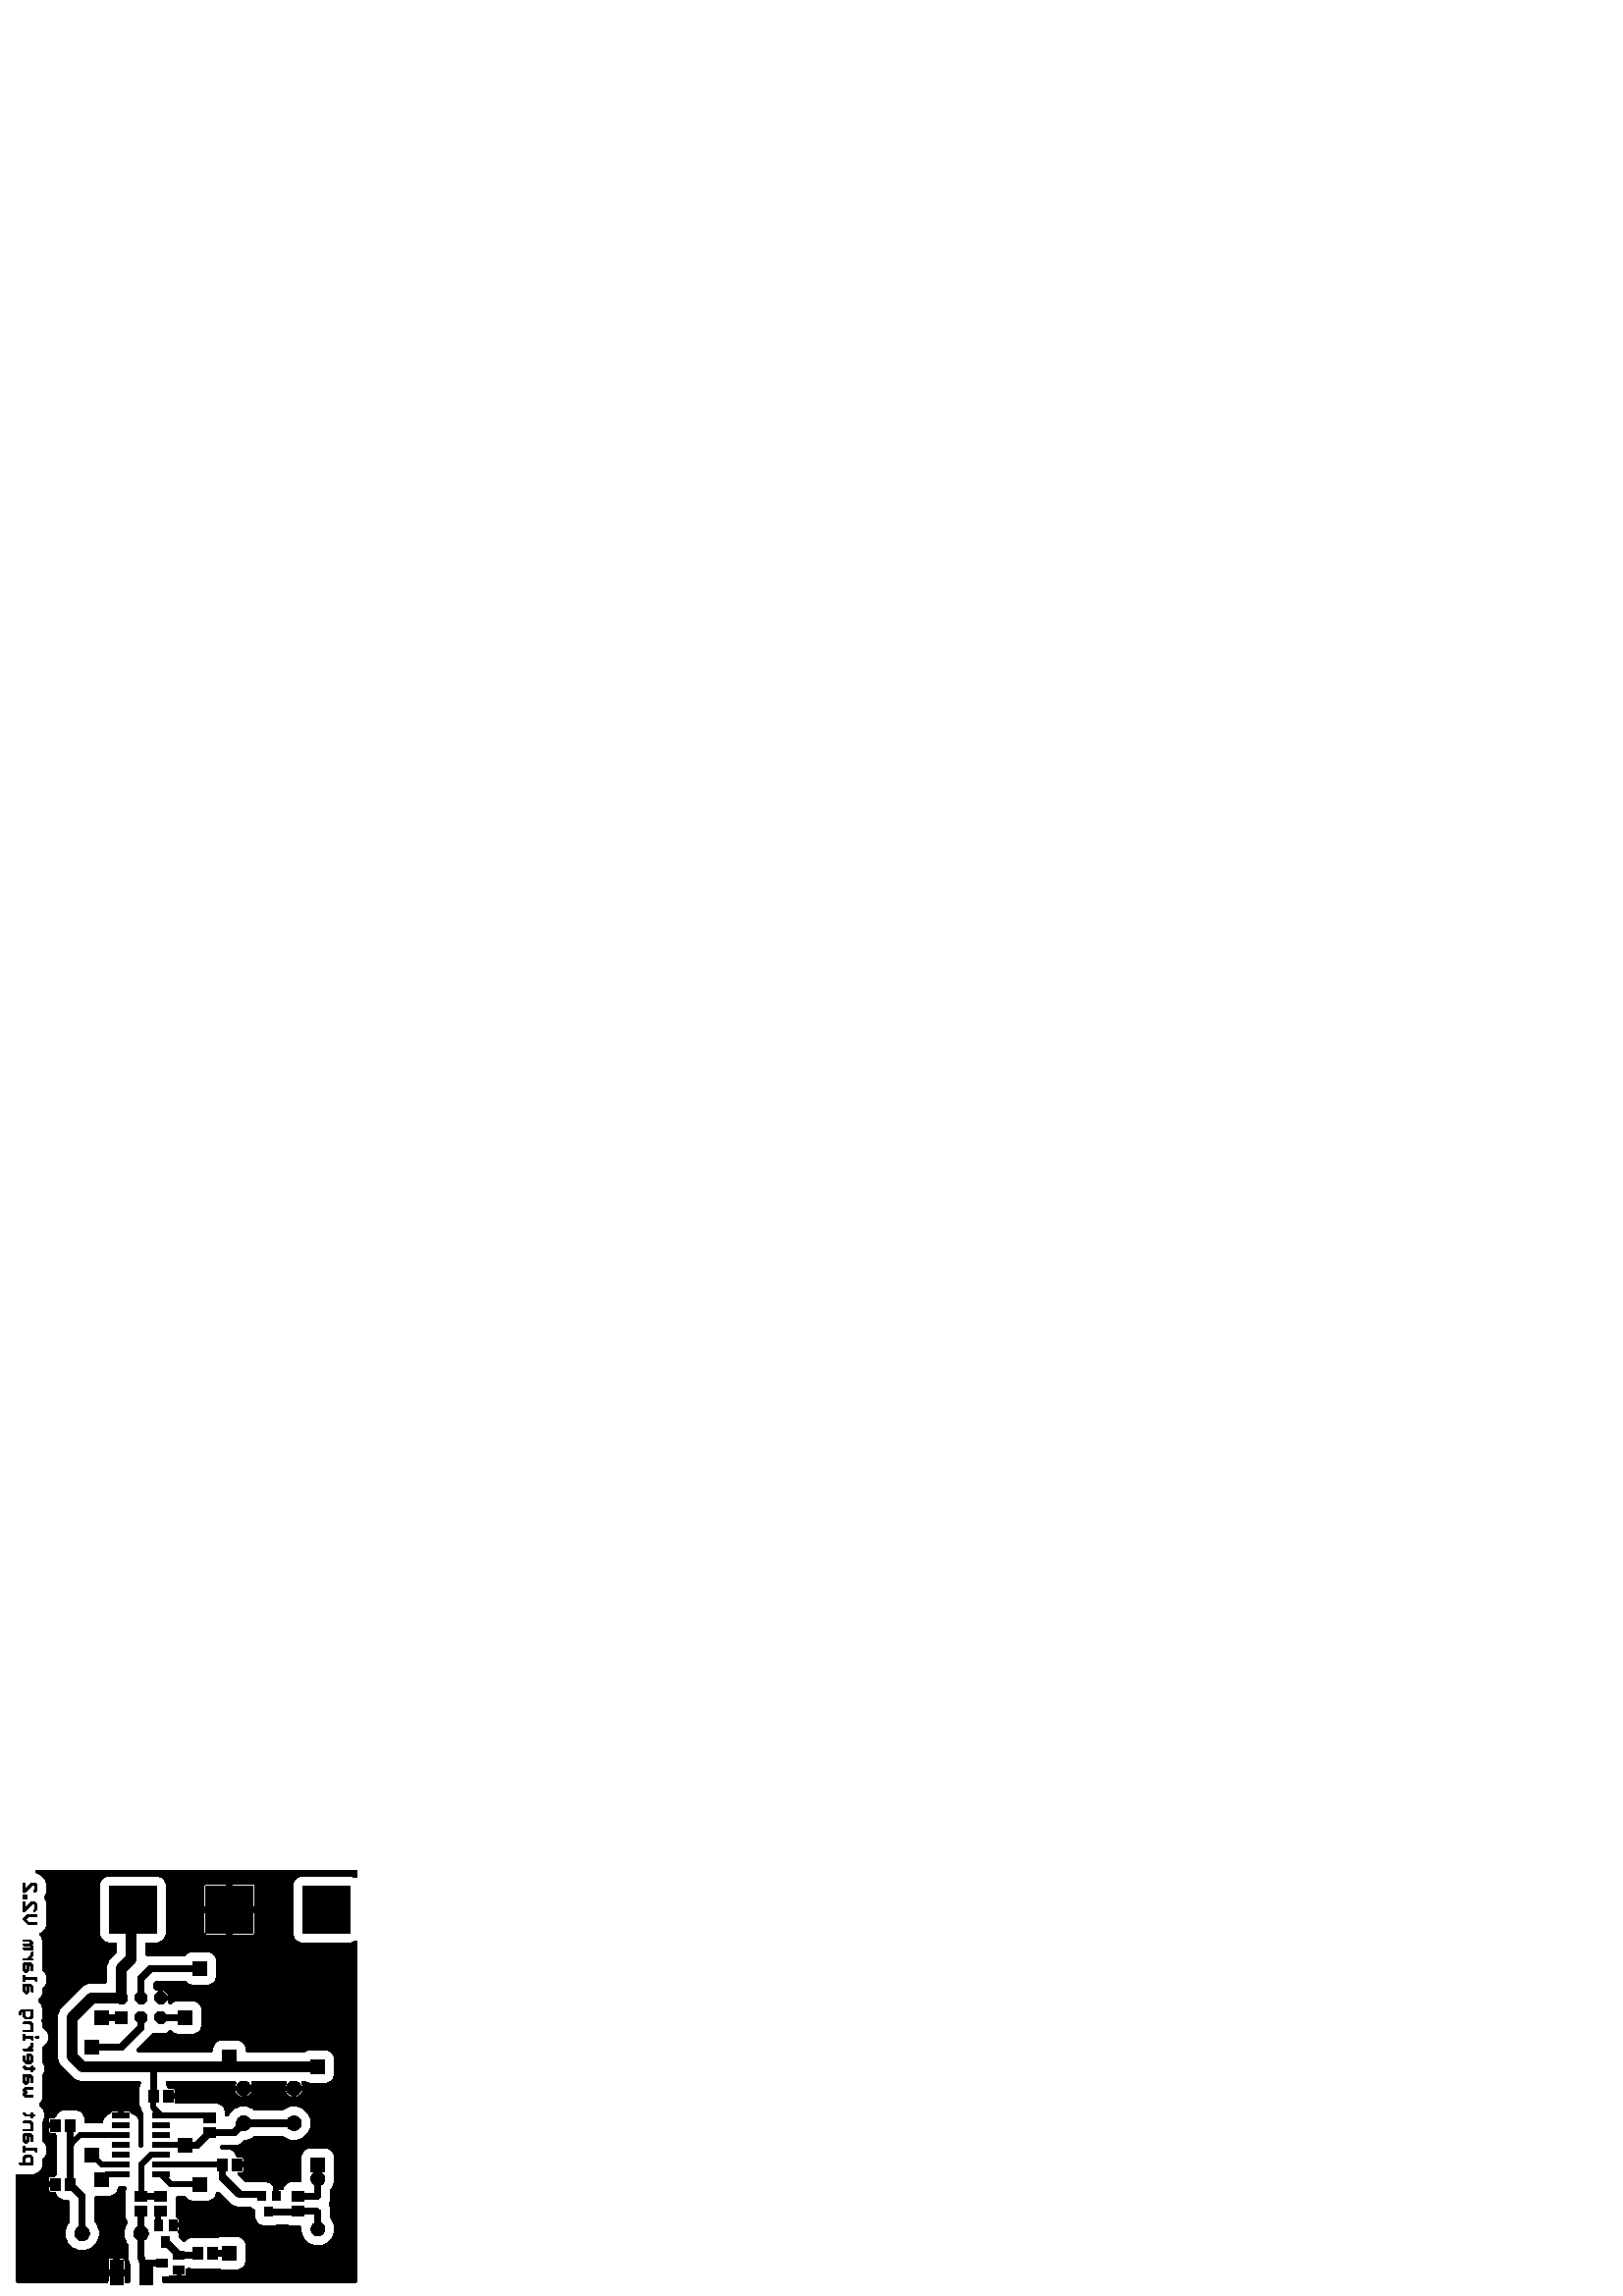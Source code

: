 %!PS-Adobe-3.0 EPSF-3.0
%%Pages: 1
%%BoundingBox: 0 0 136 173
%%EndComments

% Coordinate transfer:

/EU { 254 div 0.072 mul } def
/inch { 72 mul } def

% Linestyle:

1 setlinecap
1 setlinejoin

% Drawing functions:

/l {  % draw a line
   /lw exch def
   /y2 exch def
   /x2 exch def
   /y1 exch def
   /x1 exch def
   newpath
   x1 EU y1 EU moveto
   x2 EU y2 EU lineto
   lw EU setlinewidth
   stroke
   } def

/h {  % draw a hole
   /d  exch def
   /y  exch def
   /x  exch def
   d 0 gt {
     newpath
     x EU y EU d 2 div EU 0 360 arc
     currentgray dup
     1 exch sub setgray
     fill
     setgray
     } if
   } def

/b {  % draw a bar
   /an exch def
   /y2 exch def
   /x2 exch def
   /y1 exch def
   /x1 exch def
   /w2 x2 x1 sub 2 div EU def
   /h2 y2 y1 sub 2 div EU def
   gsave
   x1 x2 add 2 div EU y1 y2 add 2 div EU translate
   an rotate
   newpath
   w2     h2     moveto
   w2 neg h2     lineto
   w2 neg h2 neg lineto
   w2     h2 neg lineto
   closepath
   fill
   grestore
   } def

/c {  % draw a circle
   /lw exch def
   /rd exch def
   /y  exch def
   /x  exch def
   newpath
   lw EU setlinewidth
   x EU y EU rd EU 0 360 arc
   stroke
   } def

/a {  % draw an arc
   /lc exch def
   /ae exch def
   /as exch def
   /lw exch def
   /rd exch def
   /y  exch def
   /x  exch def
   lw rd 2 mul gt {
     /rd rd lw 2 div add 2 div def
     /lw rd 2 mul def
     } if
   currentlinecap currentlinejoin
   lc setlinecap 0 setlinejoin
   newpath
   lw EU setlinewidth
   x EU y EU rd EU as ae arc
   stroke
   setlinejoin setlinecap
   } def

/p {  % draw a pie
   /d exch def
   /y exch def
   /x exch def
   newpath
   x EU y EU d 2 div EU 0 360 arc
   fill
   } def

/edge { 0.207 mul } def

/o {  % draw an octagon
   /an exch def
   /dy exch def
   /dx exch def
   /y  exch def
   /x  exch def
   gsave
   x EU y EU translate
   an dx dy lt { 90 add /dx dy /dy dx def def } if rotate
   newpath
      0 dx 2 div sub EU                    0 dy edge  add EU moveto
      0 dx dy sub 2 div sub dy edge sub EU 0 dy 2 div add EU lineto
      0 dx dy sub 2 div add dy edge add EU 0 dy 2 div add EU lineto
      0 dx 2 div add EU                    0 dy edge  add EU lineto
      0 dx 2 div add EU                    0 dy edge  sub EU lineto
      0 dx dy sub 2 div add dy edge add EU 0 dy 2 div sub EU lineto
      0 dx dy sub 2 div sub dy edge sub EU 0 dy 2 div sub EU lineto
      0 dx 2 div sub EU                    0 dy edge  sub EU lineto
   closepath
   fill
   grestore
   } def

26098 171051 41605 171051 2286 l
41605 171051 41605 178804 2286 l
41605 178804 39020 181389 2286 l
39020 181389 33851 181389 2286 l
33851 181389 31267 178804 2286 l
31267 178804 31267 171051 2286 l
46774 187422 46774 190006 2286 l
46774 190006 31267 190006 2286 l
31267 187422 31267 192591 2286 l
41605 200920 41605 206089 2286 l
41605 206089 39020 208674 2286 l
39020 208674 31267 208674 2286 l
31267 208674 31267 200920 2286 l
31267 200920 33851 198336 2286 l
33851 198336 36436 200920 2286 l
36436 200920 36436 208674 2286 l
31267 214707 41605 214707 2286 l
41605 214707 41605 222460 2286 l
41605 222460 39020 225045 2286 l
39020 225045 31267 225045 2286 l
44189 233662 33851 233662 2286 l
33851 233662 31267 236247 2286 l
41605 231078 41605 236247 2286 l
41605 258363 33851 258363 2286 l
33851 258363 31267 260947 2286 l
31267 260947 33851 263532 2286 l
33851 263532 31267 266116 2286 l
31267 266116 33851 268701 2286 l
33851 268701 41605 268701 2286 l
41605 277318 41605 282487 2286 l
41605 282487 39020 285072 2286 l
39020 285072 31267 285072 2286 l
31267 285072 31267 277318 2286 l
31267 277318 33851 274734 2286 l
33851 274734 36436 277318 2286 l
36436 277318 36436 285072 2286 l
44189 293689 33851 293689 2286 l
33851 293689 31267 296274 2286 l
41605 291105 41605 296274 2286 l
31267 309772 31267 304603 2286 l
31267 304603 33851 302019 2286 l
33851 302019 39020 302019 2286 l
39020 302019 41605 304603 2286 l
41605 304603 41605 309772 2286 l
41605 309772 39020 312357 2286 l
39020 312357 36436 312357 2286 l
36436 312357 36436 302019 2286 l
31267 318390 41605 318390 2286 l
36436 318390 41605 323559 2286 l
41605 323559 41605 326143 2286 l
41605 332032 41605 334616 2286 l
41605 334616 31267 334616 2286 l
31267 332032 31267 337201 2286 l
49358 334616 46774 334616 2286 l
31267 342946 41605 342946 2286 l
41605 342946 41605 350699 2286 l
41605 350699 39020 353284 2286 l
39020 353284 31267 353284 2286 l
26098 364486 26098 367070 2286 l
26098 367070 28683 369655 2286 l
28683 369655 41605 369655 2286 l
41605 369655 41605 361901 2286 l
41605 361901 39020 359317 2286 l
39020 359317 33851 359317 2286 l
33851 359317 31267 361901 2286 l
31267 361901 31267 369655 2286 l
41605 394643 41605 399812 2286 l
41605 399812 39020 402397 2286 l
39020 402397 31267 402397 2286 l
31267 402397 31267 394643 2286 l
31267 394643 33851 392059 2286 l
33851 392059 36436 394643 2286 l
36436 394643 36436 402397 2286 l
46774 408430 46774 411014 2286 l
46774 411014 31267 411014 2286 l
31267 408430 31267 413599 2286 l
41605 421928 41605 427097 2286 l
41605 427097 39020 429682 2286 l
39020 429682 31267 429682 2286 l
31267 429682 31267 421928 2286 l
31267 421928 33851 419344 2286 l
33851 419344 36436 421928 2286 l
36436 421928 36436 429682 2286 l
31267 435715 41605 435715 2286 l
36436 435715 41605 440884 2286 l
41605 440884 41605 443468 2286 l
31267 449357 41605 449357 2286 l
41605 449357 41605 451941 2286 l
41605 451941 39020 454526 2286 l
39020 454526 31267 454526 2286 l
39020 454526 41605 457110 2286 l
41605 457110 39020 459695 2286 l
39020 459695 31267 459695 2286 l
46774 482099 36436 482099 2286 l
36436 482099 31267 487268 2286 l
31267 487268 36436 492437 2286 l
36436 492437 46774 492437 2286 l
31267 508808 31267 498470 2286 l
31267 498470 41605 508808 2286 l
41605 508808 44189 508808 2286 l
44189 508808 46774 506223 2286 l
46774 506223 46774 501054 2286 l
46774 501054 44189 498470 2286 l
31267 514841 33851 514841 2286 l
33851 514841 33851 517425 2286 l
33851 517425 31267 517425 2286 l
31267 517425 31267 514841 2286 l
31267 533364 31267 523026 2286 l
31267 523026 41605 533364 2286 l
41605 533364 44189 533364 2286 l
44189 533364 46774 530779 2286 l
46774 530779 46774 525610 2286 l
46774 525610 44189 523026 2286 l
205511 222359 211607 244457 270.0 b
153441 222359 159537 244457 270.0 b
205511 209659 211607 231757 270.0 b
205511 196959 211607 219057 270.0 b
153441 209659 159537 231757 270.0 b
153441 196959 159537 219057 270.0 b
205511 184259 211607 206357 270.0 b
153441 184259 159537 206357 270.0 b
205511 171559 211607 193657 270.0 b
205511 158859 211607 180957 270.0 b
153441 171559 159537 193657 270.0 b
153441 158859 159537 180957 270.0 b
205511 146159 211607 168257 270.0 b
153441 146159 159537 168257 270.0 b
149504 352788 164744 368028 0.0 b
157124 385808 15240 15240 0.0 o
182524 360408 15240 15240 0.0 o
182524 385808 15240 15240 0.0 o
207924 360408 15240 15240 0.0 o
207924 385808 15240 15240 0.0 o
173094 21958 205094 38458 270.0 b
134554 21958 166554 38458 270.0 b
411124 86608 17780 p
411124 151608 17780 p
342544 103233 352704 114663 0.0 b
352044 123553 362204 134983 0.0 b
333044 123553 343204 134983 180.0 b
299824 162408 312824 177408 180.0 b
280824 162408 293824 177408 180.0 b
379224 102108 392224 117108 90.0 b
379224 121108 392224 136108 90.0 b
407974 126458 414274 134758 270.0 b
407974 103458 414274 111758 270.0 b
266474 469758 327174 530458 0.0 b
141474 469758 202174 530458 0.0 b
391474 469758 452174 530458 0.0 b
191924 251308 204924 266308 0.0 b
210924 251308 223924 266308 0.0 b
264924 203708 277924 218708 90.0 b
264924 222708 277924 237708 90.0 b
176024 102108 189024 117108 90.0 b
176024 121108 189024 136108 90.0 b
182524 81008 18796 p
106324 81008 18796 p
83924 137008 96924 152008 180.0 b
64924 137008 77924 152008 180.0 b
64924 213208 77924 228208 0.0 b
83924 213208 96924 228208 0.0 b
380136 223502 18796 p
315112 223502 18796 p
380136 268714 18796 p
315112 268714 18796 p
204624 35908 214624 49908 270.0 b
226624 26408 236624 40408 270.0 b
226624 45408 236624 59408 270.0 b
209274 63008 219274 77008 0.0 b
218774 85008 228774 99008 0.0 b
199774 85008 209774 99008 0.0 b
249074 48108 262074 63108 0.0 b
268074 48108 281074 63108 0.0 b
201424 102108 214424 117108 90.0 b
201424 121108 214424 136108 90.0 b
208559 233408 268224 233408 6096 l
268224 233408 271424 230208 6096 l
411124 130608 411124 151608 8128 l
409124 128608 385724 128608 8128 l
411124 130608 409124 128608 6096 l
106324 296908 93624 309608 12700 l
195224 296908 106324 296908 12700 l
402234 161018 420014 178798 180.0 b
402234 288018 420014 305798 180.0 b
411124 296908 296824 296908 12700 l
296824 296908 195224 296908 12700 l
411124 151608 411124 169908 6096 l
198424 258808 198424 243543 6096 l
198424 243543 208559 233408 6096 l
198424 293708 198424 258808 8128 l
195224 296908 198424 293708 6096 l
157124 385808 157124 423908 12700 l
157124 423908 169824 436608 12700 l
169824 436608 169824 498108 12700 l
169824 498108 171824 500108 12700 l
287934 46718 305714 64498 180.0 b
287934 300718 305714 318498 180.0 b
296824 296908 296824 309608 6096 l
296824 55608 274574 55608 8128 l
93624 309608 93624 360408 12700 l
93624 360408 119024 385808 12700 l
119024 385808 157124 385808 12700 l
82195 76207 82195 85808 4064 l
82195 85808 85868 94676 4064 l
85868 94676 87529 96336 4064 l
87529 96336 87529 120821 4064 l
87529 120821 86074 122276 4064 l
86074 122276 80994 122276 4064 l
80994 122276 75580 124519 4064 l
75580 124519 71436 128663 4064 l
71436 128663 69873 132436 4064 l
69873 132436 64322 132436 4064 l
64322 132436 63160 132748 4064 l
63160 132748 62117 133349 4064 l
62117 133349 61266 134200 4064 l
61266 134200 60665 135243 4064 l
60665 135243 60353 136405 4064 l
60353 136405 60353 143288 4064 l
60353 143288 69193 143288 4064 l
69193 143288 69193 145726 4064 l
69193 145726 60353 145726 4064 l
60353 145726 60353 152610 4064 l
60353 152610 60665 153772 4064 l
60665 153772 61266 154815 4064 l
61266 154815 62117 155666 4064 l
62117 155666 63160 156267 4064 l
63160 156267 64322 156579 4064 l
64322 156579 69873 156579 4064 l
69873 156579 71436 160352 4064 l
71436 160352 71629 160544 4064 l
71629 160544 71629 194768 4064 l
71629 194768 71629 202247 4064 l
71629 202247 71629 204670 4064 l
71629 204670 71436 204863 4064 l
71436 204863 69873 208636 4064 l
69873 208636 64322 208636 4064 l
64322 208636 63160 208948 4064 l
63160 208948 62117 209549 4064 l
62117 209549 61266 210400 4064 l
61266 210400 60665 211443 4064 l
60665 211443 60353 212605 4064 l
60353 212605 60353 219488 4064 l
60353 219488 69193 219488 4064 l
69193 219488 69193 221926 4064 l
69193 221926 60353 221926 4064 l
60353 221926 60353 228810 4064 l
60353 228810 60665 229972 4064 l
60665 229972 61266 231015 4064 l
61266 231015 62117 231866 4064 l
62117 231866 63160 232467 4064 l
63160 232467 64322 232779 4064 l
64322 232779 69873 232779 4064 l
69873 232779 71436 236552 4064 l
71436 236552 75580 240696 4064 l
75580 240696 80994 242939 4064 l
80994 242939 99855 242939 4064 l
99855 242939 105269 240696 4064 l
105269 240696 109413 236552 4064 l
109413 236552 111656 231138 4064 l
111656 231138 111656 225787 4064 l
111656 225787 130709 225787 4064 l
130709 225787 130709 226686 4064 l
130709 226686 132952 232100 4064 l
132952 232100 137096 236244 4064 l
137096 236244 141096 237901 4064 l
141096 237901 141181 238220 4064 l
141181 238220 141782 239263 4064 l
141782 239263 142633 240114 4064 l
142633 240114 143676 240715 4064 l
143676 240715 144838 241027 4064 l
144838 241027 156485 241027 4064 l
156485 241027 156485 238487 4064 l
156485 238487 156495 238487 4064 l
156495 238487 156495 241027 4064 l
156495 241027 168141 241027 4064 l
168141 241027 169303 240715 4064 l
169303 240715 170346 240114 4064 l
170346 240114 171197 239263 4064 l
171197 239263 171798 238220 4064 l
171798 238220 171883 237901 4064 l
171883 237901 175883 236244 4064 l
175883 236244 180027 232100 4064 l
180027 232100 182270 226686 4064 l
182270 226686 182270 214729 4064 l
182270 214729 182116 214358 4064 l
182116 214358 182270 213986 4064 l
182270 213986 182270 202029 4064 l
182270 202029 182116 201658 4064 l
182116 201658 182270 201286 4064 l
182270 201286 182270 194796 4064 l
182270 194796 182779 195305 4064 l
182779 195305 182779 201286 4064 l
182779 201286 182933 201658 4064 l
182933 201658 182779 202029 4064 l
182779 202029 182779 213986 4064 l
182779 213986 182933 214358 4064 l
182933 214358 182779 214729 4064 l
182779 214729 182779 226686 4064 l
182779 226686 182933 227058 4064 l
182933 227058 182779 227429 4064 l
182779 227429 182779 234854 4064 l
182779 234854 180645 240006 4064 l
180645 240006 180645 241754 4064 l
180645 241754 179436 242963 4064 l
179436 242963 177193 248377 4064 l
177193 248377 177193 269238 4064 l
177193 269238 179436 274652 4064 l
179436 274652 179629 274845 4064 l
179629 274845 179629 275826 4064 l
179629 275826 102131 275826 4064 l
102131 275826 94383 279035 4064 l
94383 279035 88452 284966 4064 l
88452 284966 75752 297666 4064 l
75752 297666 72543 305414 4064 l
72543 305414 72543 313801 4064 l
72543 313801 72543 356214 4064 l
72543 356214 72543 364601 4064 l
72543 364601 75752 372349 4064 l
75752 372349 101152 397749 4064 l
101152 397749 107083 403680 4064 l
107083 403680 114831 406889 4064 l
114831 406889 136043 406889 4064 l
136043 406889 136043 419714 4064 l
136043 419714 136043 428101 4064 l
136043 428101 139252 435849 4064 l
139252 435849 148743 445340 4064 l
148743 445340 148743 455026 4064 l
148743 455026 138544 455026 4064 l
138544 455026 133130 457269 4064 l
133130 457269 128986 461413 4064 l
128986 461413 126743 466827 4064 l
126743 466827 126743 533388 4064 l
126743 533388 128986 538802 4064 l
128986 538802 133130 542946 4064 l
133130 542946 138544 545189 4064 l
138544 545189 205105 545189 4064 l
205105 545189 210519 542946 4064 l
210519 542946 214663 538802 4064 l
214663 538802 216906 533388 4064 l
216906 533388 216906 466827 4064 l
216906 466827 214663 461413 4064 l
214663 461413 210519 457269 4064 l
210519 457269 205105 455026 4064 l
205105 455026 190906 455026 4064 l
190906 455026 190906 442463 4064 l
190906 442463 191485 442703 4064 l
191485 442703 238907 442703 4064 l
238907 442703 241490 445286 4064 l
241490 445286 246904 447529 4064 l
246904 447529 270545 447529 4064 l
270545 447529 275959 445286 4064 l
275959 445286 280103 441142 4064 l
280103 441142 282346 435728 4064 l
282346 435728 282346 412087 4064 l
282346 412087 280103 406673 4064 l
280103 406673 275959 402529 4064 l
275959 402529 270545 400286 4064 l
270545 400286 246904 400286 4064 l
246904 400286 241490 402529 4064 l
241490 402529 238907 405112 4064 l
238907 405112 203011 405112 4064 l
203011 405112 201320 403421 4064 l
201320 403421 201320 398622 4064 l
201320 398622 202409 397532 4064 l
202409 397532 202875 397999 4064 l
202875 397999 207416 397999 4064 l
207416 397999 207416 386322 4064 l
207416 386322 208434 386322 4064 l
208434 386322 208434 397999 4064 l
208434 397999 212974 397999 4064 l
212974 397999 220116 390857 4064 l
220116 390857 220116 386316 4064 l
220116 386316 208439 386316 4064 l
208439 386316 208439 385298 4064 l
208439 385298 220116 385298 4064 l
220116 385298 220116 380758 4064 l
220116 380758 219649 380292 4064 l
219649 380292 220298 379643 4064 l
220298 379643 222440 381786 4064 l
222440 381786 227854 384029 4064 l
227854 384029 251495 384029 4064 l
251495 384029 256909 381786 4064 l
256909 381786 261053 377642 4064 l
261053 377642 263296 372228 4064 l
263296 372228 263296 348587 4064 l
263296 348587 261053 343173 4064 l
261053 343173 256909 339029 4064 l
256909 339029 251495 336786 4064 l
251495 336786 227854 336786 4064 l
227854 336786 222440 339029 4064 l
222440 339029 220298 341172 4064 l
220298 341172 217183 338056 4064 l
217183 338056 198871 338056 4064 l
198871 338056 198459 337060 4064 l
198459 337060 179387 317989 4064 l
179387 317989 191031 317989 4064 l
191031 317989 273203 317989 4064 l
273203 317989 273203 321428 4064 l
273203 321428 275446 326842 4064 l
275446 326842 279590 330986 4064 l
279590 330986 285004 333229 4064 l
285004 333229 308645 333229 4064 l
308645 333229 314059 330986 4064 l
314059 330986 318203 326842 4064 l
318203 326842 320446 321428 4064 l
320446 321428 320446 317989 4064 l
320446 317989 393593 317989 4064 l
393593 317989 393890 318286 4064 l
393890 318286 399304 320529 4064 l
399304 320529 422945 320529 4064 l
422945 320529 428359 318286 4064 l
428359 318286 432503 314142 4064 l
432503 314142 434746 308728 4064 l
434746 308728 434746 285087 4064 l
434746 285087 432503 279673 4064 l
432503 279673 428359 275529 4064 l
428359 275529 422945 273286 4064 l
422945 273286 399304 273286 4064 l
399304 273286 393890 275529 4064 l
393890 275529 393593 275826 4064 l
393593 275826 392190 275826 4064 l
392190 275826 393083 274076 4064 l
393083 274076 393762 271985 4064 l
393762 271985 394106 269813 4064 l
394106 269813 394106 269222 4064 l
394106 269222 380651 269222 4064 l
380651 269222 380651 268204 4064 l
380651 268204 394106 268204 4064 l
394106 268204 394106 267614 4064 l
394106 267614 393762 265442 4064 l
393762 265442 393083 263351 4064 l
393083 263351 392084 261392 4064 l
392084 261392 390792 259613 4064 l
390792 259613 389237 258058 4064 l
389237 258058 387458 256766 4064 l
387458 256766 385499 255767 4064 l
385499 255767 383408 255088 4064 l
383408 255088 381236 254744 4064 l
381236 254744 380646 254744 4064 l
380646 254744 380646 268199 4064 l
380646 268199 379628 268199 4064 l
379628 268199 379628 254744 4064 l
379628 254744 379037 254744 4064 l
379037 254744 376865 255088 4064 l
376865 255088 374774 255767 4064 l
374774 255767 372815 256766 4064 l
372815 256766 371036 258058 4064 l
371036 258058 369481 259613 4064 l
369481 259613 368189 261392 4064 l
368189 261392 367190 263351 4064 l
367190 263351 366511 265442 4064 l
366511 265442 366167 267614 4064 l
366167 267614 366167 268204 4064 l
366167 268204 379622 268204 4064 l
379622 268204 379622 269222 4064 l
379622 269222 366167 269222 4064 l
366167 269222 366167 269813 4064 l
366167 269813 366511 271985 4064 l
366511 271985 367190 274076 4064 l
367190 274076 368083 275826 4064 l
368083 275826 327166 275826 4064 l
327166 275826 328059 274076 4064 l
328059 274076 328738 271985 4064 l
328738 271985 329082 269813 4064 l
329082 269813 329082 269222 4064 l
329082 269222 315627 269222 4064 l
315627 269222 315627 268204 4064 l
315627 268204 329082 268204 4064 l
329082 268204 329082 267614 4064 l
329082 267614 328738 265442 4064 l
328738 265442 328059 263351 4064 l
328059 263351 327060 261392 4064 l
327060 261392 325768 259613 4064 l
325768 259613 324213 258058 4064 l
324213 258058 322434 256766 4064 l
322434 256766 320475 255767 4064 l
320475 255767 318384 255088 4064 l
318384 255088 316212 254744 4064 l
316212 254744 315622 254744 4064 l
315622 254744 315622 268199 4064 l
315622 268199 314604 268199 4064 l
314604 268199 314604 254744 4064 l
314604 254744 314013 254744 4064 l
314013 254744 311841 255088 4064 l
311841 255088 309750 255767 4064 l
309750 255767 307791 256766 4064 l
307791 256766 306012 258058 4064 l
306012 258058 304457 259613 4064 l
304457 259613 303165 261392 4064 l
303165 261392 302166 263351 4064 l
302166 263351 301487 265442 4064 l
301487 265442 301143 267614 4064 l
301143 267614 301143 268204 4064 l
301143 268204 314598 268204 4064 l
314598 268204 314598 269222 4064 l
314598 269222 301143 269222 4064 l
301143 269222 301143 269813 4064 l
301143 269813 301487 271985 4064 l
301487 271985 302166 274076 4064 l
302166 274076 303059 275826 4064 l
303059 275826 301018 275826 4064 l
301018 275826 217220 275826 4064 l
217220 275826 217220 274845 4064 l
217220 274845 217413 274652 4064 l
217413 274652 218976 270879 4064 l
218976 270879 224527 270879 4064 l
224527 270879 225689 270567 4064 l
225689 270567 226732 269966 4064 l
226732 269966 227583 269115 4064 l
227583 269115 228184 268072 4064 l
228184 268072 228496 266910 4064 l
228496 266910 228496 260026 4064 l
228496 260026 219656 260026 4064 l
219656 260026 219656 257588 4064 l
219656 257588 228496 257588 4064 l
228496 257588 228496 251187 4064 l
228496 251187 260387 251187 4064 l
260387 251187 260994 251439 4064 l
260994 251439 281855 251439 4064 l
281855 251439 287269 249196 4064 l
287269 249196 291413 245052 4064 l
291413 245052 293656 239638 4064 l
293656 239638 293656 234753 4064 l
293656 234753 294656 237170 4064 l
294656 237170 301444 243958 4064 l
301444 243958 310312 247631 4064 l
310312 247631 319913 247631 4064 l
319913 247631 328781 243958 4064 l
328781 243958 330442 242297 4064 l
330442 242297 364807 242297 4064 l
364807 242297 366468 243958 4064 l
366468 243958 375336 247631 4064 l
375336 247631 384937 247631 4064 l
384937 247631 393805 243958 4064 l
393805 243958 400593 237170 4064 l
400593 237170 404266 228302 4064 l
404266 228302 404266 218701 4064 l
404266 218701 400593 209833 4064 l
400593 209833 393805 203045 4064 l
393805 203045 384937 199372 4064 l
384937 199372 375336 199372 4064 l
375336 199372 366468 203045 4064 l
366468 203045 364807 204706 4064 l
364807 204706 330442 204706 4064 l
330442 204706 328781 203045 4064 l
328781 203045 319913 199372 4064 l
319913 199372 317564 199372 4064 l
317564 199372 313466 195273 4064 l
313466 195273 306558 192412 4064 l
306558 192412 299079 192412 4064 l
299079 192412 287461 192412 4064 l
287461 192412 287269 192219 4064 l
287269 192219 287074 192139 4064 l
287074 192139 296755 192139 4064 l
296755 192139 302169 189896 4064 l
302169 189896 306313 185752 4064 l
306313 185752 307876 181979 4064 l
307876 181979 313427 181979 4064 l
313427 181979 314589 181667 4064 l
314589 181667 315632 181066 4064 l
315632 181066 316483 180215 4064 l
316483 180215 317084 179172 4064 l
317084 179172 317396 178010 4064 l
317396 178010 317396 171126 4064 l
317396 171126 308556 171126 4064 l
308556 171126 308556 168688 4064 l
308556 168688 317396 168688 4064 l
317396 168688 317396 161805 4064 l
317396 161805 317084 160643 4064 l
317084 160643 316483 159600 4064 l
316483 159600 315632 158749 4064 l
315632 158749 314589 158148 4064 l
314589 158148 313427 157836 4064 l
313427 157836 310077 157836 4064 l
310077 157836 317311 150603 4064 l
317311 150603 339324 150603 4064 l
339324 150603 341470 149714 4064 l
341470 149714 346135 149714 4064 l
346135 149714 351549 147471 4064 l
351549 147471 355693 143327 4064 l
355693 143327 357634 138640 4064 l
357634 138640 357634 139554 4064 l
357634 139554 362807 139554 4064 l
362807 139554 363969 139242 4064 l
363969 139242 363988 139231 4064 l
363988 139231 365736 143452 4064 l
365736 143452 369880 147596 4064 l
369880 147596 375294 149839 4064 l
375294 149839 387503 149839 4064 l
387503 149839 387503 156307 4064 l
387503 156307 387872 157197 4064 l
387872 157197 387503 158087 4064 l
387503 158087 387503 181728 4064 l
387503 181728 389746 187142 4064 l
389746 187142 393890 191286 4064 l
393890 191286 399304 193529 4064 l
399304 193529 422945 193529 4064 l
422945 193529 428359 191286 4064 l
428359 191286 432503 187142 4064 l
432503 187142 434746 181728 4064 l
434746 181728 434746 158087 4064 l
434746 158087 434377 157197 4064 l
434377 157197 434746 156307 4064 l
434746 156307 434746 146908 4064 l
434746 146908 431150 138227 4064 l
431150 138227 429920 136998 4064 l
429920 136998 429920 136895 4064 l
429920 136895 430006 136688 4064 l
430006 136688 430006 124527 4064 l
430006 124527 427763 119113 4064 l
427763 119113 427757 119108 4064 l
427757 119108 427763 119102 4064 l
427763 119102 430006 113688 4064 l
430006 113688 430006 101527 4064 l
430006 101527 429920 101319 4064 l
429920 101319 429920 101218 4064 l
429920 101218 431150 99988 4064 l
431150 99988 434746 91307 4064 l
434746 91307 434746 81908 4064 l
434746 81908 431150 73227 4064 l
431150 73227 424505 66582 4064 l
424505 66582 415824 62986 4064 l
415824 62986 406425 62986 4064 l
406425 62986 397744 66582 4064 l
397744 66582 391099 73227 4064 l
391099 73227 387503 81908 4064 l
387503 81908 387503 88376 4064 l
387503 88376 375294 88376 4064 l
375294 88376 371008 90152 4064 l
371008 90152 359619 90152 4064 l
359619 90152 355635 88501 4064 l
355635 88501 339614 88501 4064 l
339614 88501 334200 90744 4064 l
334200 90744 330056 94888 4064 l
330056 94888 327813 100302 4064 l
327813 100302 327813 109775 4064 l
327813 109775 324700 111064 4064 l
324700 111064 322752 113012 4064 l
322752 113012 305785 113012 4064 l
305785 113012 298877 115873 4064 l
298877 115873 293590 121160 4064 l
293590 121160 282263 132488 4064 l
282263 132488 280103 127273 4064 l
280103 127273 275959 123129 4064 l
275959 123129 270545 120886 4064 l
270545 120886 246904 120886 4064 l
246904 120886 241490 123129 4064 l
241490 123129 237891 126728 4064 l
237891 126728 230156 126728 4064 l
230156 126728 230156 119177 4064 l
230156 119177 230127 119107 4064 l
230127 119107 230156 119038 4064 l
230156 119038 230156 103369 4064 l
230156 103369 230539 103267 4064 l
230539 103267 231582 102666 4064 l
231582 102666 232433 101815 4064 l
232433 101815 233034 100772 4064 l
233034 100772 233346 99610 4064 l
233346 99610 233346 92476 4064 l
233346 92476 225626 92476 4064 l
225626 92476 224687 91538 4064 l
224687 91538 233346 91538 4064 l
233346 91538 233346 84405 4064 l
233346 84405 233034 83243 4064 l
233034 83243 232802 82842 4064 l
232802 82842 234006 79938 4064 l
234006 79938 234006 76608 4064 l
234006 76608 237874 72739 4064 l
237874 72739 240730 75596 4064 l
240730 75596 246144 77839 4064 l
246144 77839 265005 77839 4064 l
265005 77839 265074 77810 4064 l
265074 77810 265144 77839 4064 l
265144 77839 281649 77839 4064 l
281649 77839 285004 79229 4064 l
285004 79229 308645 79229 4064 l
308645 79229 314059 76986 4064 l
314059 76986 318203 72842 4064 l
318203 72842 320446 67428 4064 l
320446 67428 320446 43787 4064 l
320446 43787 318203 38373 4064 l
318203 38373 314059 34229 4064 l
314059 34229 308645 31986 4064 l
308645 31986 285004 31986 4064 l
285004 31986 281649 33376 4064 l
281649 33376 265144 33376 4064 l
265144 33376 265074 33405 4064 l
265074 33405 265005 33376 4064 l
265005 33376 246144 33376 4064 l
246144 33376 245575 33612 4064 l
245575 33612 243813 33612 4064 l
243813 33612 242185 32938 4064 l
242185 32938 243196 32938 4064 l
243196 32938 243196 27805 4064 l
243196 27805 242884 26643 4064 l
242884 26643 242283 25600 4064 l
242283 25600 241432 24749 4064 l
241432 24749 240389 24148 4064 l
240389 24148 239227 23836 4064 l
239227 23836 232094 23836 4064 l
232094 23836 232094 32676 4064 l
232094 32676 231156 32676 4064 l
231156 32676 231156 23836 4064 l
231156 23836 224022 23836 4064 l
224022 23836 222860 24148 4064 l
222860 24148 222459 24380 4064 l
222459 24380 219555 23176 4064 l
219555 23176 212076 23176 4064 l
212076 23176 212076 19539 4064 l
212076 19539 459893 19539 4064 l
459893 19539 459893 457010 4064 l
459893 457010 455105 455026 4064 l
455105 455026 388544 455026 4064 l
388544 455026 383130 457269 4064 l
383130 457269 378986 461413 4064 l
378986 461413 376743 466827 4064 l
376743 466827 376743 533388 4064 l
376743 533388 378986 538802 4064 l
378986 538802 383130 542946 4064 l
383130 542946 388544 545189 4064 l
388544 545189 455105 545189 4064 l
455105 545189 459893 543205 4064 l
459893 543205 459893 548776 4064 l
459893 548776 48460 548776 4064 l
48460 548776 53182 546821 4064 l
53182 546821 55767 544236 4064 l
55767 544236 60232 539771 4064 l
60232 539771 62649 533937 4064 l
62649 533937 62649 528766 4064 l
62649 528766 62650 528764 4064 l
62650 528764 62649 525572 4064 l
62649 525572 62649 522451 4064 l
62649 522451 62648 522449 4064 l
62648 522449 62648 522448 4064 l
62648 522448 60231 516614 4064 l
60231 516614 59531 515915 4064 l
59531 515915 60232 515215 4064 l
60232 515215 62649 509381 4064 l
62649 509381 62649 504210 4064 l
62649 504210 62650 504208 4064 l
62650 504208 62649 501016 4064 l
62649 501016 62649 497895 4064 l
62649 497895 62648 497893 4064 l
62648 497893 62648 497892 4064 l
62648 497892 62172 496745 4064 l
62172 496745 62649 495595 4064 l
62649 495595 62649 489278 4064 l
62649 489278 61816 487267 4064 l
61816 487267 62649 485257 4064 l
62649 485257 62649 478940 4064 l
62649 478940 60232 473106 4064 l
60232 473106 55767 468641 4064 l
55767 468641 53473 467691 4064 l
53473 467691 53554 467611 4064 l
53554 467611 55063 466102 4064 l
55063 466102 55063 466100 4064 l
55063 466100 55065 466099 4064 l
55065 466099 56338 463024 4064 l
56338 463024 57480 460268 4064 l
57480 460268 57480 460266 4064 l
57480 460266 57481 460264 4064 l
57481 460264 57480 457140 4064 l
57480 457140 57480 453951 4064 l
57480 453951 57480 448782 4064 l
57480 448782 57480 446198 4064 l
57480 446198 57480 437725 4064 l
57480 437725 57480 432556 4064 l
57480 432556 57003 431405 4064 l
57003 431405 57480 430255 4064 l
57480 430255 57480 423938 4064 l
57480 423938 57480 422758 4064 l
57480 422758 60232 420006 4064 l
60232 420006 62649 414172 4064 l
62649 414172 62649 407855 4064 l
62649 407855 62649 405271 4064 l
62649 405271 60232 399437 4064 l
60232 399437 57480 396686 4064 l
57480 396686 57480 396653 4064 l
57480 396653 57480 391484 4064 l
57480 391484 55063 385650 4064 l
55063 385650 51561 382148 4064 l
51561 382148 55063 378647 4064 l
55063 378647 57480 372813 4064 l
57480 372813 57480 365057 4064 l
57480 365057 57481 365055 4064 l
57481 365055 57480 361863 4064 l
57480 361863 57480 358742 4064 l
57480 358742 57479 358740 4064 l
57479 358740 57479 358739 4064 l
57479 358739 56468 356299 4064 l
56468 356299 57480 353857 4064 l
57480 353857 57480 348433 4064 l
57480 348433 58351 348073 4064 l
58351 348073 62816 343608 4064 l
62816 343608 65233 337774 4064 l
65233 337774 65233 331457 4064 l
65233 331457 62816 325623 4064 l
62816 325623 58351 321158 4064 l
58351 321158 57480 320797 4064 l
57480 320797 57480 320400 4064 l
57480 320400 57480 315231 4064 l
57480 315231 57003 314080 4064 l
57003 314080 57480 312930 4064 l
57480 312930 57480 307759 4064 l
57480 307759 57481 307757 4064 l
57481 307757 57480 304633 4064 l
57480 304633 57480 302847 4064 l
57480 302847 57647 302681 4064 l
57647 302681 60064 296847 4064 l
60064 296847 60064 290530 4064 l
60064 290530 57647 284696 4064 l
57647 284696 57480 284530 4064 l
57480 284530 57480 279328 4064 l
57480 279328 57480 274159 4064 l
57480 274159 57003 273009 4064 l
57003 273009 57480 271859 4064 l
57480 271859 57480 265542 4064 l
57480 265542 56647 263531 4064 l
56647 263531 57480 261521 4064 l
57480 261521 57480 255204 4064 l
57480 255204 55063 249370 4064 l
55063 249370 52997 247304 4064 l
52997 247304 55063 245239 4064 l
55063 245239 55063 245237 4064 l
55063 245237 57647 242654 4064 l
57647 242654 60064 236820 4064 l
60064 236820 60064 230503 4064 l
60064 230503 57647 224669 4064 l
57647 224669 57480 224502 4064 l
57480 224502 57480 219301 4064 l
57480 219301 57480 211548 4064 l
57480 211548 57003 210397 4064 l
57003 210397 57480 209247 4064 l
57480 209247 57480 202930 4064 l
57480 202930 57480 201750 4064 l
57480 201750 60232 198998 4064 l
60232 198998 62649 193164 4064 l
62649 193164 62649 186847 4064 l
62649 186847 62649 184263 4064 l
62649 184263 60232 178429 4064 l
60232 178429 57480 175677 4064 l
57480 175677 57480 175645 4064 l
57480 175645 57480 167892 4064 l
57480 167892 55063 162058 4064 l
55063 162058 50598 157593 4064 l
50598 157593 44764 155176 4064 l
44764 155176 38447 155176 4064 l
38447 155176 34426 155176 4064 l
34426 155176 28109 155176 4064 l
28109 155176 22940 155176 4064 l
22940 155176 22756 155253 4064 l
22756 155253 22756 19539 4064 l
22756 19539 137733 19539 4064 l
137733 19539 137733 28177 4064 l
137733 28177 148519 28177 4064 l
148519 28177 148519 32237 4064 l
148519 32237 137733 32237 4064 l
137733 32237 137733 46810 4064 l
137733 46810 138045 47972 4064 l
138045 47972 138646 49015 4064 l
138646 49015 139497 49866 4064 l
139497 49866 140540 50467 4064 l
140540 50467 141702 50779 4064 l
141702 50779 148525 50779 4064 l
148525 50779 148525 32243 4064 l
148525 32243 152585 32243 4064 l
152585 32243 152585 50779 4064 l
152585 50779 159407 50779 4064 l
159407 50779 160569 50467 4064 l
160569 50467 161612 49866 4064 l
161612 49866 162463 49015 4064 l
162463 49015 163064 47972 4064 l
163064 47972 163376 46810 4064 l
163376 46810 163376 32237 4064 l
163376 32237 152590 32237 4064 l
152590 32237 152590 28177 4064 l
152590 28177 163376 28177 4064 l
163376 28177 163376 19539 4064 l
163376 19539 166113 19539 4064 l
166113 19539 166113 39369 4064 l
166113 39369 164931 42836 4064 l
164931 42836 163729 45738 4064 l
163729 45738 163729 46362 4064 l
163729 46362 163528 46951 4064 l
163528 46951 163729 50083 4064 l
163729 50083 163729 65679 4064 l
163729 65679 162068 67339 4064 l
162068 67339 158395 76207 4064 l
158395 76207 158395 85808 4064 l
158395 85808 162068 94676 4064 l
162068 94676 162425 95032 4064 l
162425 95032 160293 100177 4064 l
160293 100177 160293 119038 4064 l
160293 119038 160322 119107 4064 l
160322 119107 160293 119177 4064 l
160293 119177 160293 138038 4064 l
160293 138038 160870 139428 4064 l
160870 139428 155346 139428 4064 l
155346 139428 155346 139037 4064 l
155346 139037 153103 133623 4064 l
153103 133623 148959 129479 4064 l
148959 129479 143545 127236 4064 l
143545 127236 125120 127236 4064 l
125120 127236 125120 124868 4064 l
125120 124868 125120 96336 4064 l
125120 96336 126781 94676 4064 l
126781 94676 130454 85808 4064 l
130454 85808 130454 76207 4064 l
130454 76207 126781 67339 4064 l
126781 67339 119993 60551 4064 l
119993 60551 111125 56878 4064 l
111125 56878 101524 56878 4064 l
101524 56878 92656 60551 4064 l
92656 60551 85868 67339 4064 l
85868 67339 82195 76207 4064 l
298855 465186 298855 498072 4064 l
298855 498072 294795 498072 4064 l
294795 498072 294795 465186 4064 l
294795 465186 265872 465186 4064 l
265872 465186 264710 465498 4064 l
264710 465498 263667 466099 4064 l
263667 466099 262816 466950 4064 l
262816 466950 262215 467993 4064 l
262215 467993 261903 469155 4064 l
261903 469155 261903 498077 4064 l
261903 498077 294789 498077 4064 l
294789 498077 294789 502137 4064 l
294789 502137 261903 502137 4064 l
261903 502137 261903 531060 4064 l
261903 531060 262215 532222 4064 l
262215 532222 262816 533265 4064 l
262816 533265 263667 534116 4064 l
263667 534116 264710 534717 4064 l
264710 534717 265872 535029 4064 l
265872 535029 294795 535029 4064 l
294795 535029 294795 502143 4064 l
294795 502143 298855 502143 4064 l
298855 502143 298855 535029 4064 l
298855 535029 327777 535029 4064 l
327777 535029 328939 534717 4064 l
328939 534717 329982 534116 4064 l
329982 534116 330833 533265 4064 l
330833 533265 331434 532222 4064 l
331434 532222 331746 531060 4064 l
331746 531060 331746 502137 4064 l
331746 502137 298860 502137 4064 l
298860 502137 298860 498077 4064 l
298860 498077 331746 498077 4064 l
331746 498077 331746 469155 4064 l
331746 469155 331434 467993 4064 l
331434 467993 330833 466950 4064 l
330833 466950 329982 466099 4064 l
329982 466099 328939 465498 4064 l
328939 465498 327777 465186 4064 l
327777 465186 298855 465186 4064 l
459893 22842 212076 22842 4064 l
166113 22842 163376 22842 4064 l
137733 22842 22756 22842 4064 l
459893 26525 242817 26525 4064 l
232094 26525 231156 26525 4064 l
166113 26525 163376 26525 4064 l
137733 26525 22756 26525 4064 l
459893 30208 243196 30208 4064 l
232094 30208 231156 30208 4064 l
166113 30208 152590 30208 4064 l
148519 30208 22756 30208 4064 l
459893 33891 313244 33891 4064 l
166113 33891 163376 33891 4064 l
152585 33891 148525 33891 4064 l
137733 33891 22756 33891 4064 l
459893 37574 317404 37574 4064 l
166113 37574 163376 37574 4064 l
152585 37574 148525 37574 4064 l
137733 37574 22756 37574 4064 l
459893 41257 319398 41257 4064 l
165470 41257 163376 41257 4064 l
152585 41257 148525 41257 4064 l
137733 41257 22756 41257 4064 l
459893 44940 320446 44940 4064 l
164060 44940 163376 44940 4064 l
152585 44940 148525 44940 4064 l
137733 44940 22756 44940 4064 l
459893 48623 320446 48623 4064 l
163635 48623 162688 48623 4064 l
152585 48623 148525 48623 4064 l
138420 48623 22756 48623 4064 l
459893 52306 320446 52306 4064 l
163729 52306 22756 52306 4064 l
459893 55989 320446 55989 4064 l
163729 55989 22756 55989 4064 l
459893 59672 320446 59672 4064 l
163729 59672 117871 59672 4064 l
94779 59672 22756 59672 4064 l
459893 63355 416715 63355 4064 l
405535 63355 320446 63355 4064 l
163729 63355 122797 63355 4064 l
89852 63355 22756 63355 4064 l
459893 67038 424961 67038 4064 l
397288 67038 320446 67038 4064 l
162370 67038 126480 67038 4064 l
86169 67038 22756 67038 4064 l
459893 70721 428644 70721 4064 l
393605 70721 319081 70721 4064 l
160668 70721 128182 70721 4064 l
84468 70721 22756 70721 4064 l
459893 74404 431638 74404 4064 l
390612 74404 316641 74404 4064 l
239538 74404 236209 74404 4064 l
159142 74404 129708 74404 4064 l
82942 74404 22756 74404 4064 l
459893 78087 433164 78087 4064 l
389086 78087 311401 78087 4064 l
282247 78087 234006 78087 4064 l
158395 78087 130454 78087 4064 l
82195 78087 22756 78087 4064 l
459893 81770 434689 81770 4064 l
387561 81770 233246 81770 4064 l
158395 81770 130454 81770 4064 l
82195 81770 22756 81770 4064 l
459893 85453 434746 85453 4064 l
387503 85453 233346 85453 4064 l
158395 85453 130454 85453 4064 l
82195 85453 22756 85453 4064 l
459893 89136 434746 89136 4064 l
373460 89136 357168 89136 4064 l
338082 89136 233346 89136 4064 l
159773 89136 129075 89136 4064 l
83573 89136 22756 89136 4064 l
459893 92819 434119 92819 4064 l
332125 92819 233346 92819 4064 l
161298 92819 127550 92819 4064 l
85098 92819 22756 92819 4064 l
459893 96502 432594 96502 4064 l
329388 96502 233346 96502 4064 l
161816 96502 125120 96502 4064 l
87529 96502 22756 96502 4064 l
459893 100185 430953 100185 4064 l
327862 100185 233191 100185 4064 l
160293 100185 125120 100185 4064 l
87529 100185 22756 100185 4064 l
459893 103868 430006 103868 4064 l
327813 103868 230156 103868 4064 l
160293 103868 125120 103868 4064 l
87529 103868 22756 103868 4064 l
459893 107551 430006 107551 4064 l
327813 107551 230156 107551 4064 l
160293 107551 125120 107551 4064 l
87529 107551 22756 107551 4064 l
459893 111234 430006 111234 4064 l
324530 111234 230156 111234 4064 l
160293 111234 125120 111234 4064 l
87529 111234 22756 111234 4064 l
459893 114917 429496 114917 4064 l
301186 114917 230156 114917 4064 l
160293 114917 125120 114917 4064 l
87529 114917 22756 114917 4064 l
459893 118600 427970 118600 4064 l
296150 118600 230156 118600 4064 l
160293 118600 125120 118600 4064 l
87529 118600 22756 118600 4064 l
459893 122283 429077 122283 4064 l
292468 122283 273917 122283 4064 l
243533 122283 230156 122283 4064 l
160293 122283 125120 122283 4064 l
80978 122283 22756 122283 4064 l
459893 125966 430006 125966 4064 l
288785 125966 278796 125966 4064 l
238653 125966 230156 125966 4064 l
160293 125966 125120 125966 4064 l
74133 125966 22756 125966 4064 l
459893 129649 430006 129649 4064 l
285102 129649 281088 129649 4064 l
160293 129649 149129 129649 4064 l
71028 129649 22756 129649 4064 l
459893 133332 430006 133332 4064 l
160293 133332 152812 133332 4064 l
62147 133332 22756 133332 4064 l
459893 137015 429938 137015 4064 l
160293 137015 154509 137015 4064 l
60353 137015 22756 137015 4064 l
459893 140698 432174 140698 4064 l
364595 140698 356781 140698 4064 l
60353 140698 22756 140698 4064 l
459893 144381 433700 144381 4064 l
366665 144381 354639 144381 4064 l
69193 144381 22756 144381 4064 l
459893 148064 434746 148064 4064 l
371009 148064 350117 148064 4064 l
60353 148064 22756 148064 4064 l
459893 151747 434746 151747 4064 l
387503 151747 316166 151747 4064 l
60353 151747 22756 151747 4064 l
459893 155430 434746 155430 4064 l
387503 155430 312483 155430 4064 l
61881 155430 45378 155430 4064 l
459893 159113 434746 159113 4064 l
387503 159113 315996 159113 4064 l
70922 159113 52118 159113 4064 l
459893 162796 434746 162796 4064 l
387503 162796 317396 162796 4064 l
71629 162796 55369 162796 4064 l
459893 166479 434746 166479 4064 l
387503 166479 317396 166479 4064 l
71629 166479 56895 166479 4064 l
459893 170162 434746 170162 4064 l
387503 170162 308556 170162 4064 l
71629 170162 57480 170162 4064 l
459893 173845 434746 173845 4064 l
387503 173845 317396 173845 4064 l
71629 173845 57480 173845 4064 l
459893 177528 434746 177528 4064 l
387503 177528 317396 177528 4064 l
71629 177528 59331 177528 4064 l
459893 181211 434746 181211 4064 l
387503 181211 315380 181211 4064 l
71629 181211 61385 181211 4064 l
459893 184894 433434 184894 4064 l
388814 184894 306668 184894 4064 l
71629 184894 62649 184894 4064 l
459893 188577 431068 188577 4064 l
391181 188577 303488 188577 4064 l
71629 188577 62649 188577 4064 l
459893 192260 426008 192260 4064 l
396240 192260 287310 192260 4064 l
71629 192260 62649 192260 4064 l
459893 195943 314136 195943 4064 l
182779 195943 182270 195943 4064 l
71629 195943 61497 195943 4064 l
459893 199626 385551 199626 4064 l
374723 199626 320527 199626 4064 l
182779 199626 182270 199626 4064 l
71629 199626 59604 199626 4064 l
459893 203309 394069 203309 4064 l
366204 203309 329045 203309 4064 l
182779 203309 182270 203309 4064 l
71629 203309 57480 203309 4064 l
459893 206992 397752 206992 4064 l
182779 206992 182270 206992 4064 l
70555 206992 57480 206992 4064 l
459893 210675 400942 210675 4064 l
182779 210675 182270 210675 4064 l
61108 210675 57119 210675 4064 l
459893 214358 402468 214358 4064 l
182933 214358 182116 214358 4064 l
60353 214358 57480 214358 4064 l
459893 218041 403993 218041 4064 l
182779 218041 182270 218041 4064 l
60353 218041 57480 218041 4064 l
459893 221724 404266 221724 4064 l
182779 221724 182270 221724 4064 l
69193 221724 57480 221724 4064 l
459893 225407 404266 225407 4064 l
182779 225407 182270 225407 4064 l
60353 225407 57953 225407 4064 l
459893 229090 403939 229090 4064 l
182779 229090 181274 229090 4064 l
131704 229090 111656 229090 4064 l
60428 229090 59479 229090 4064 l
459893 232773 402414 232773 4064 l
182779 232773 179354 232773 4064 l
133625 232773 110978 232773 4064 l
64299 232773 60064 232773 4064 l
459893 236456 400888 236456 4064 l
294360 236456 293656 236456 4064 l
182116 236456 175371 236456 4064 l
137607 236456 109452 236456 4064 l
71396 236456 60064 236456 4064 l
459893 240139 397624 240139 4064 l
297625 240139 293448 240139 4064 l
180645 240139 170302 240139 4064 l
156495 240139 156485 240139 4064 l
142676 240139 105826 240139 4064 l
75023 240139 58688 240139 4064 l
459893 243822 393941 243822 4064 l
366332 243822 328917 243822 4064 l
301308 243822 291922 243822 4064 l
179081 243822 56478 243822 4064 l
459893 247505 385241 247505 4064 l
375031 247505 320217 247505 4064 l
310007 247505 288960 247505 4064 l
177555 247505 53198 247505 4064 l
459893 251188 282460 251188 4064 l
260389 251188 228496 251188 4064 l
177193 251188 55817 251188 4064 l
459893 254871 382038 254871 4064 l
380646 254871 379628 254871 4064 l
378236 254871 317014 254871 4064 l
315622 254871 314604 254871 4064 l
313212 254871 228496 254871 4064 l
177193 254871 57343 254871 4064 l
459893 258554 389733 258554 4064 l
380646 258554 379628 258554 4064 l
370540 258554 324709 258554 4064 l
315622 258554 314604 258554 4064 l
305516 258554 219656 258554 4064 l
177193 258554 57480 258554 4064 l
459893 262237 392515 262237 4064 l
380646 262237 379628 262237 4064 l
367759 262237 327491 262237 4064 l
315622 262237 314604 262237 4064 l
302735 262237 228496 262237 4064 l
177193 262237 57183 262237 4064 l
459893 265920 393838 265920 4064 l
380646 265920 379628 265920 4064 l
366436 265920 328814 265920 4064 l
315622 265920 314604 265920 4064 l
301412 265920 228496 265920 4064 l
177193 265920 57480 265920 4064 l
459893 269603 394106 269603 4064 l
366167 269603 329082 269603 4064 l
301143 269603 227095 269603 4064 l
177344 269603 57480 269603 4064 l
459893 273286 422945 273286 4064 l
399304 273286 393339 273286 4064 l
366933 273286 328315 273286 4064 l
301909 273286 217978 273286 4064 l
178870 273286 57118 273286 4064 l
459893 276969 429799 276969 4064 l
99372 276969 57480 276969 4064 l
459893 280652 432909 280652 4064 l
92766 280652 57480 280652 4064 l
459893 284335 434435 284335 4064 l
89083 284335 57480 284335 4064 l
459893 288018 434746 288018 4064 l
85400 288018 59024 288018 4064 l
459893 291701 434746 291701 4064 l
81717 291701 60064 291701 4064 l
459893 295384 434746 295384 4064 l
78034 295384 60064 295384 4064 l
459893 299067 434746 299067 4064 l
75172 299067 59144 299067 4064 l
459893 302750 434746 302750 4064 l
73647 302750 57577 302750 4064 l
459893 306433 434746 306433 4064 l
72543 306433 57481 306433 4064 l
459893 310116 434170 310116 4064 l
72543 310116 57480 310116 4064 l
459893 313799 432645 313799 4064 l
72543 313799 57119 313799 4064 l
459893 317482 429163 317482 4064 l
72543 317482 57480 317482 4064 l
459893 321165 320446 321165 4064 l
273203 321165 182564 321165 4064 l
72543 321165 58358 321165 4064 l
459893 324848 319029 324848 4064 l
274619 324848 186247 324848 4064 l
72543 324848 62041 324848 4064 l
459893 328531 316514 328531 4064 l
277135 328531 189930 328531 4064 l
72543 328531 64021 328531 4064 l
459893 332214 311094 332214 4064 l
282554 332214 193613 332214 4064 l
72543 332214 65233 332214 4064 l
459893 335897 197296 335897 4064 l
72543 335897 65233 335897 4064 l
459893 339580 257460 339580 4064 l
221890 339580 218707 339580 4064 l
72543 339580 64484 339580 4064 l
459893 343263 261091 343263 4064 l
72543 343263 62958 343263 4064 l
459893 346946 262617 346946 4064 l
72543 346946 59478 346946 4064 l
459893 350629 263296 350629 4064 l
72543 350629 57480 350629 4064 l
459893 354312 263296 354312 4064 l
72543 354312 57291 354312 4064 l
459893 357995 263296 357995 4064 l
72543 357995 57171 357995 4064 l
459893 361678 263296 361678 4064 l
72543 361678 57480 361678 4064 l
459893 365361 263296 365361 4064 l
72857 365361 57480 365361 4064 l
459893 369044 263296 369044 4064 l
74383 369044 57480 369044 4064 l
459893 372727 263089 372727 4064 l
76130 372727 57480 372727 4064 l
459893 376410 261563 376410 4064 l
79813 376410 55989 376410 4064 l
459893 380093 258602 380093 4064 l
220747 380093 219848 380093 4064 l
83496 380093 53616 380093 4064 l
459893 383776 252105 383776 4064 l
227243 383776 220116 383776 4064 l
87179 383776 53189 383776 4064 l
459893 387459 220116 387459 4064 l
208434 387459 207416 387459 4064 l
90862 387459 55813 387459 4064 l
459893 391142 219831 391142 4064 l
208434 391142 207416 391142 4064 l
94545 391142 57339 391142 4064 l
459893 394825 216148 394825 4064 l
208434 394825 207416 394825 4064 l
98228 394825 57480 394825 4064 l
459893 398508 201433 398508 4064 l
101911 398508 59303 398508 4064 l
459893 402191 275144 402191 4064 l
242306 402191 201320 402191 4064 l
105594 402191 61373 402191 4064 l
459893 405874 279304 405874 4064 l
112380 405874 62649 405874 4064 l
459893 409557 281298 409557 4064 l
136043 409557 62649 409557 4064 l
459893 413240 282346 413240 4064 l
136043 413240 62649 413240 4064 l
459893 416923 282346 416923 4064 l
136043 416923 61509 416923 4064 l
459893 420606 282346 420606 4064 l
136043 420606 59632 420606 4064 l
459893 424289 282346 424289 4064 l
136043 424289 57480 424289 4064 l
459893 427972 282346 427972 4064 l
136043 427972 57480 427972 4064 l
459893 431655 282346 431655 4064 l
137514 431655 57107 431655 4064 l
459893 435338 282346 435338 4064 l
139040 435338 57480 435338 4064 l
459893 439021 280981 439021 4064 l
142424 439021 57480 439021 4064 l
459893 442704 278541 442704 4064 l
238908 442704 190906 442704 4064 l
146107 442704 57480 442704 4064 l
459893 446387 273301 446387 4064 l
244147 446387 190906 446387 4064 l
148743 446387 57480 446387 4064 l
459893 450070 190906 450070 4064 l
148743 450070 57480 450070 4064 l
459893 453753 190906 453753 4064 l
148743 453753 57480 453753 4064 l
382963 457436 210686 457436 4064 l
132963 457436 57481 457436 4064 l
379280 461119 214369 461119 4064 l
129280 461119 57127 461119 4064 l
377582 464802 216068 464802 4064 l
127582 464802 55601 464802 4064 l
376743 468485 331567 468485 4064 l
298855 468485 294795 468485 4064 l
262083 468485 216906 468485 4064 l
126743 468485 55391 468485 4064 l
376743 472168 331746 472168 4064 l
298855 472168 294795 472168 4064 l
261903 472168 216906 472168 4064 l
126743 472168 59294 472168 4064 l
376743 475851 331746 475851 4064 l
298855 475851 294795 475851 4064 l
261903 475851 216906 475851 4064 l
126743 475851 61370 475851 4064 l
376743 479534 331746 479534 4064 l
298855 479534 294795 479534 4064 l
261903 479534 216906 479534 4064 l
126743 479534 62649 479534 4064 l
376743 483217 331746 483217 4064 l
298855 483217 294795 483217 4064 l
261903 483217 216906 483217 4064 l
126743 483217 62649 483217 4064 l
376743 486900 331746 486900 4064 l
298855 486900 294795 486900 4064 l
261903 486900 216906 486900 4064 l
126743 486900 61968 486900 4064 l
376743 490583 331746 490583 4064 l
298855 490583 294795 490583 4064 l
261903 490583 216906 490583 4064 l
126743 490583 62649 490583 4064 l
376743 494266 331746 494266 4064 l
298855 494266 294795 494266 4064 l
261903 494266 216906 494266 4064 l
126743 494266 62649 494266 4064 l
376743 497949 331746 497949 4064 l
298855 497949 294795 497949 4064 l
261903 497949 216906 497949 4064 l
126743 497949 62649 497949 4064 l
376743 501632 298860 501632 4064 l
294789 501632 216906 501632 4064 l
126743 501632 62650 501632 4064 l
376743 505315 331746 505315 4064 l
298855 505315 294795 505315 4064 l
261903 505315 216906 505315 4064 l
126743 505315 62649 505315 4064 l
376743 508998 331746 508998 4064 l
298855 508998 294795 508998 4064 l
261903 508998 216906 508998 4064 l
126743 508998 62649 508998 4064 l
376743 512681 331746 512681 4064 l
298855 512681 294795 512681 4064 l
261903 512681 216906 512681 4064 l
126743 512681 61281 512681 4064 l
376743 516364 331746 516364 4064 l
298855 516364 294795 516364 4064 l
261903 516364 216906 516364 4064 l
126743 516364 59981 516364 4064 l
376743 520047 331746 520047 4064 l
298855 520047 294795 520047 4064 l
261903 520047 216906 520047 4064 l
126743 520047 61654 520047 4064 l
376743 523730 331746 523730 4064 l
298855 523730 294795 523730 4064 l
261903 523730 216906 523730 4064 l
126743 523730 62649 523730 4064 l
376743 527413 331746 527413 4064 l
298855 527413 294795 527413 4064 l
261903 527413 216906 527413 4064 l
126743 527413 62650 527413 4064 l
376743 531096 331736 531096 4064 l
298855 531096 294795 531096 4064 l
261912 531096 216906 531096 4064 l
126743 531096 62649 531096 4064 l
377319 534779 328708 534779 4064 l
298855 534779 294795 534779 4064 l
264940 534779 216329 534779 4064 l
127319 534779 62300 534779 4064 l
378845 538462 214803 538462 4064 l
128845 538462 60774 538462 4064 l
382329 542145 211320 542145 4064 l
132329 542145 57858 542145 4064 l
459893 545828 54175 545828 4064 l
156489 233408 156489 245473 6096 l
156489 245473 157124 246108 6096 l
157124 246108 157124 258808 6096 l
357124 129268 357124 154008 6096 l
357124 154008 360324 157208 6096 l
255524 195308 239674 195308 8128 l
271424 211208 255524 195308 8128 l
239674 360408 207924 360408 8128 l
230784 351518 248564 369298 180.0 b
230784 186418 248564 204198 180.0 b
239674 195308 208559 195308 6096 l
302818 211208 271424 211208 8128 l
315112 223502 302818 211208 8128 l
380136 223502 315112 223502 8128 l
182524 411208 182524 385808 8128 l
195224 423908 182524 411208 8128 l
258724 423908 195224 423908 8128 l
249834 415018 267614 432798 180.0 b
249834 135618 267614 153398 180.0 b
258724 144508 221259 144508 6096 l
221259 144508 208559 157208 6096 l
131724 360408 157124 360408 8128 l
122834 351518 140614 369298 180.0 b
122834 141968 140614 159748 180.0 b
156489 157208 138074 157208 6096 l
138074 157208 131724 150858 6096 l
110134 313418 127914 331198 180.0 b
110134 173718 127914 191498 180.0 b
131724 169908 119024 182608 6096 l
156489 169908 131724 169908 6096 l
182524 347708 182524 360408 8128 l
157124 322308 182524 347708 8128 l
119024 322308 157124 322308 8128 l
385064 108948 347624 108948 8128 l
385724 109608 385064 108948 6096 l
409124 109608 385724 109608 8128 l
411124 107608 409124 109608 6096 l
411124 86608 411124 107608 8128 l
287324 169908 208559 169908 6096 l
287324 154008 287324 169908 8128 l
309524 131808 287324 154008 8128 l
335584 131808 309524 131808 8128 l
338124 129268 335584 131808 6096 l
195224 182608 208559 182608 6096 l
182524 169908 195224 182608 6096 l
182524 128608 182524 169908 6096 l
207924 128608 182524 128608 8128 l
182524 81008 182524 109608 8128 l
182524 49478 182524 81008 8128 l
185853 39713 189094 30208 8128 l
185853 39713 182524 49478 8128 l
209624 42908 189048 42908 8128 l
189048 42908 185853 39713 8128 l
90424 144508 90424 195308 8128 l
103124 208008 156489 208008 6096 l
90424 195308 92024 196908 6096 l
92024 196908 103124 208008 6096 l
90424 144508 93624 141308 6096 l
106324 81008 106324 128608 8128 l
106324 128608 90424 144508 8128 l
90424 198508 90424 220708 8128 l
92024 196908 90424 198508 8128 l
214274 69758 214274 70008 8128 l
231624 52408 214274 69758 8128 l
252374 52408 231624 52408 8128 l
252374 52408 255574 55608 8128 l
204774 92008 204774 106458 6096 l
204774 106458 207924 109608 6096 l
